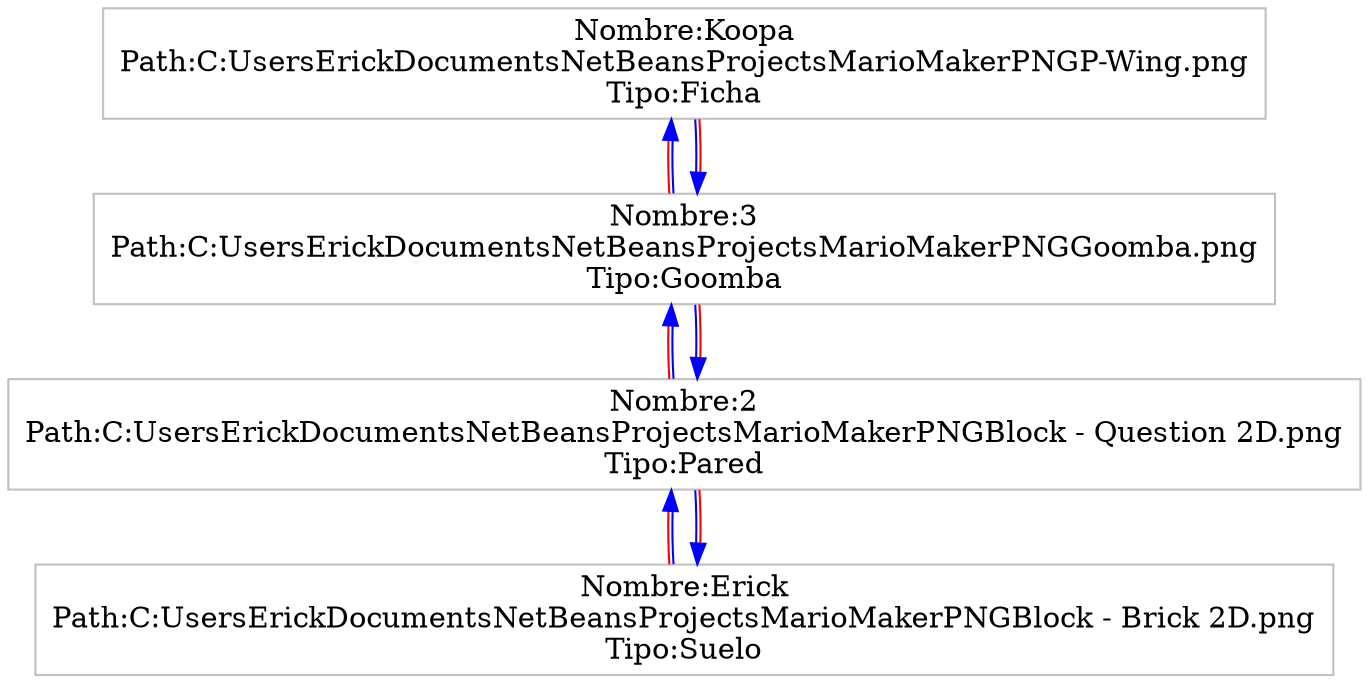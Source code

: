 digraph ColaAtencion {node [dir=both,shape=polygon, fontcolor="Black", height=0.5, color="Grey"]edge [color="blue", color="blue:red"]rankdir=BT
"Nombre:Erick
Path:C:\Users\Erick\Documents\NetBeansProjects\MarioMaker\PNG\Block - Brick 2D.png
Tipo:Suelo"-> "Nombre:2
Path:C:\Users\Erick\Documents\NetBeansProjects\MarioMaker\PNG\Block - Question 2D.png
Tipo:Pared"
"Nombre:2
Path:C:\Users\Erick\Documents\NetBeansProjects\MarioMaker\PNG\Block - Question 2D.png
Tipo:Pared"-> "Nombre:Erick
Path:C:\Users\Erick\Documents\NetBeansProjects\MarioMaker\PNG\Block - Brick 2D.png
Tipo:Suelo"
"Nombre:2
Path:C:\Users\Erick\Documents\NetBeansProjects\MarioMaker\PNG\Block - Question 2D.png
Tipo:Pared"-> "Nombre:3
Path:C:\Users\Erick\Documents\NetBeansProjects\MarioMaker\PNG\Goomba.png
Tipo:Goomba"
"Nombre:3
Path:C:\Users\Erick\Documents\NetBeansProjects\MarioMaker\PNG\Goomba.png
Tipo:Goomba"-> "Nombre:2
Path:C:\Users\Erick\Documents\NetBeansProjects\MarioMaker\PNG\Block - Question 2D.png
Tipo:Pared"
"Nombre:3
Path:C:\Users\Erick\Documents\NetBeansProjects\MarioMaker\PNG\Goomba.png
Tipo:Goomba"-> "Nombre:Koopa
Path:C:\Users\Erick\Documents\NetBeansProjects\MarioMaker\PNG\P-Wing.png
Tipo:Ficha"
"Nombre:Koopa
Path:C:\Users\Erick\Documents\NetBeansProjects\MarioMaker\PNG\P-Wing.png
Tipo:Ficha"-> "Nombre:3
Path:C:\Users\Erick\Documents\NetBeansProjects\MarioMaker\PNG\Goomba.png
Tipo:Goomba"
}
